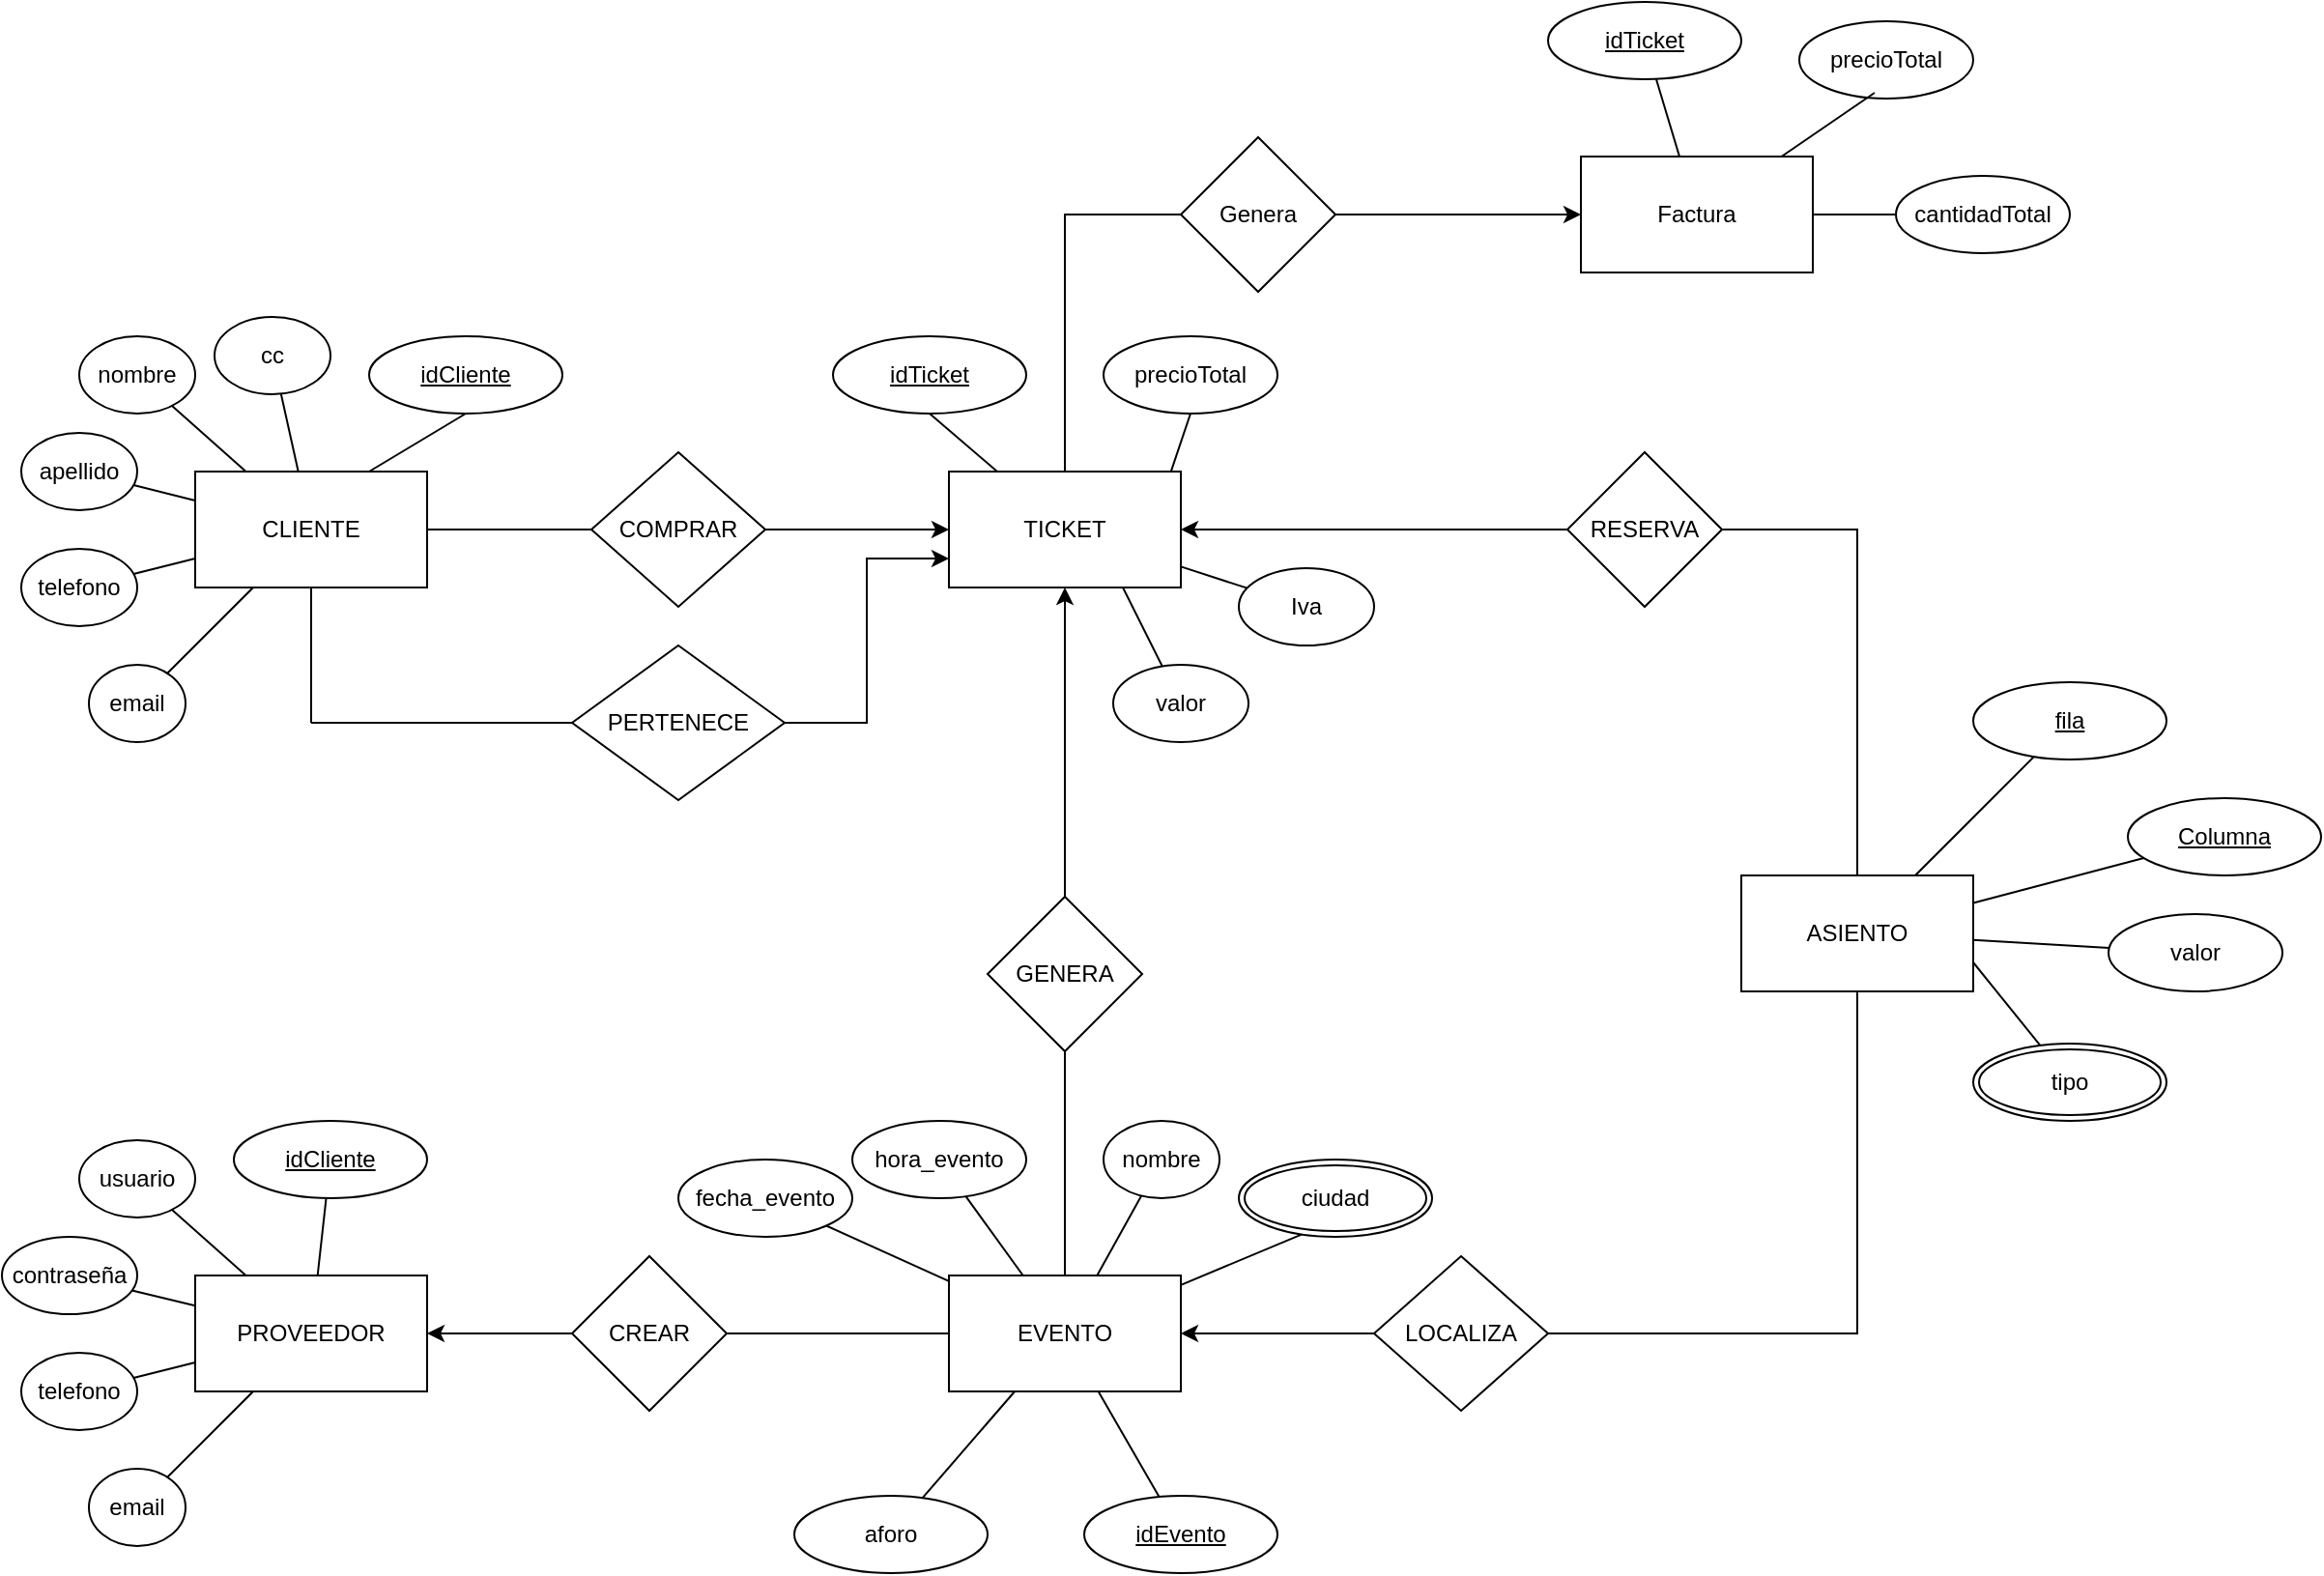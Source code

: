 <mxfile version="24.7.12">
  <diagram name="Página-1" id="E2oaRcF8iRuy7RBXwIOP">
    <mxGraphModel dx="1062" dy="2009" grid="1" gridSize="10" guides="1" tooltips="1" connect="1" arrows="1" fold="1" page="1" pageScale="1" pageWidth="827" pageHeight="1169" math="0" shadow="0">
      <root>
        <mxCell id="0" />
        <mxCell id="1" parent="0" />
        <mxCell id="DjN91AVRT0thIf156Gyv-54" value="CLIENTE" style="rounded=0;whiteSpace=wrap;html=1;" parent="1" vertex="1">
          <mxGeometry x="130" y="-877" width="120" height="60" as="geometry" />
        </mxCell>
        <mxCell id="DjN91AVRT0thIf156Gyv-55" value="nombre" style="ellipse;whiteSpace=wrap;html=1;" parent="1" vertex="1">
          <mxGeometry x="70" y="-947" width="60" height="40" as="geometry" />
        </mxCell>
        <mxCell id="DjN91AVRT0thIf156Gyv-56" value="apellido" style="ellipse;whiteSpace=wrap;html=1;" parent="1" vertex="1">
          <mxGeometry x="40" y="-897" width="60" height="40" as="geometry" />
        </mxCell>
        <mxCell id="DjN91AVRT0thIf156Gyv-57" value="telefono" style="ellipse;whiteSpace=wrap;html=1;" parent="1" vertex="1">
          <mxGeometry x="40" y="-837" width="60" height="40" as="geometry" />
        </mxCell>
        <mxCell id="DjN91AVRT0thIf156Gyv-58" value="email" style="ellipse;whiteSpace=wrap;html=1;" parent="1" vertex="1">
          <mxGeometry x="75" y="-777" width="50" height="40" as="geometry" />
        </mxCell>
        <mxCell id="DjN91AVRT0thIf156Gyv-59" value="cc" style="ellipse;whiteSpace=wrap;html=1;" parent="1" vertex="1">
          <mxGeometry x="140" y="-957" width="60" height="40" as="geometry" />
        </mxCell>
        <mxCell id="DjN91AVRT0thIf156Gyv-61" value="" style="endArrow=none;html=1;rounded=0;" parent="1" source="DjN91AVRT0thIf156Gyv-54" target="DjN91AVRT0thIf156Gyv-59" edge="1">
          <mxGeometry width="50" height="50" relative="1" as="geometry">
            <mxPoint x="240" y="-927" as="sourcePoint" />
            <mxPoint x="290" y="-977" as="targetPoint" />
          </mxGeometry>
        </mxCell>
        <mxCell id="DjN91AVRT0thIf156Gyv-62" value="" style="endArrow=none;html=1;rounded=0;" parent="1" source="DjN91AVRT0thIf156Gyv-58" target="DjN91AVRT0thIf156Gyv-54" edge="1">
          <mxGeometry width="50" height="50" relative="1" as="geometry">
            <mxPoint x="210" y="-732" as="sourcePoint" />
            <mxPoint x="260" y="-782" as="targetPoint" />
          </mxGeometry>
        </mxCell>
        <mxCell id="DjN91AVRT0thIf156Gyv-63" value="" style="endArrow=none;html=1;rounded=0;" parent="1" source="DjN91AVRT0thIf156Gyv-54" target="DjN91AVRT0thIf156Gyv-57" edge="1">
          <mxGeometry width="50" height="50" relative="1" as="geometry">
            <mxPoint x="-30" y="-737" as="sourcePoint" />
            <mxPoint x="20" y="-787" as="targetPoint" />
          </mxGeometry>
        </mxCell>
        <mxCell id="DjN91AVRT0thIf156Gyv-64" value="" style="endArrow=none;html=1;rounded=0;" parent="1" source="DjN91AVRT0thIf156Gyv-54" target="DjN91AVRT0thIf156Gyv-56" edge="1">
          <mxGeometry width="50" height="50" relative="1" as="geometry">
            <mxPoint x="-20" y="-817" as="sourcePoint" />
            <mxPoint x="30" y="-867" as="targetPoint" />
          </mxGeometry>
        </mxCell>
        <mxCell id="DjN91AVRT0thIf156Gyv-65" value="" style="endArrow=none;html=1;rounded=0;" parent="1" source="DjN91AVRT0thIf156Gyv-54" target="DjN91AVRT0thIf156Gyv-55" edge="1">
          <mxGeometry width="50" height="50" relative="1" as="geometry">
            <mxPoint x="-30" y="-887" as="sourcePoint" />
            <mxPoint x="20" y="-937" as="targetPoint" />
          </mxGeometry>
        </mxCell>
        <mxCell id="DjN91AVRT0thIf156Gyv-67" value="PROVEEDOR" style="rounded=0;whiteSpace=wrap;html=1;" parent="1" vertex="1">
          <mxGeometry x="130" y="-461" width="120" height="60" as="geometry" />
        </mxCell>
        <mxCell id="DjN91AVRT0thIf156Gyv-68" value="usuario" style="ellipse;whiteSpace=wrap;html=1;" parent="1" vertex="1">
          <mxGeometry x="70" y="-531" width="60" height="40" as="geometry" />
        </mxCell>
        <mxCell id="DjN91AVRT0thIf156Gyv-69" value="contraseña" style="ellipse;whiteSpace=wrap;html=1;" parent="1" vertex="1">
          <mxGeometry x="30" y="-481" width="70" height="40" as="geometry" />
        </mxCell>
        <mxCell id="DjN91AVRT0thIf156Gyv-70" value="telefono" style="ellipse;whiteSpace=wrap;html=1;" parent="1" vertex="1">
          <mxGeometry x="40" y="-421" width="60" height="40" as="geometry" />
        </mxCell>
        <mxCell id="DjN91AVRT0thIf156Gyv-71" value="email" style="ellipse;whiteSpace=wrap;html=1;" parent="1" vertex="1">
          <mxGeometry x="75" y="-361" width="50" height="40" as="geometry" />
        </mxCell>
        <mxCell id="DjN91AVRT0thIf156Gyv-74" value="" style="endArrow=none;html=1;rounded=0;" parent="1" source="DjN91AVRT0thIf156Gyv-71" target="DjN91AVRT0thIf156Gyv-67" edge="1">
          <mxGeometry width="50" height="50" relative="1" as="geometry">
            <mxPoint x="210" y="-316" as="sourcePoint" />
            <mxPoint x="260" y="-366" as="targetPoint" />
          </mxGeometry>
        </mxCell>
        <mxCell id="DjN91AVRT0thIf156Gyv-75" value="" style="endArrow=none;html=1;rounded=0;" parent="1" source="DjN91AVRT0thIf156Gyv-67" target="DjN91AVRT0thIf156Gyv-70" edge="1">
          <mxGeometry width="50" height="50" relative="1" as="geometry">
            <mxPoint x="-30" y="-321" as="sourcePoint" />
            <mxPoint x="20" y="-371" as="targetPoint" />
          </mxGeometry>
        </mxCell>
        <mxCell id="DjN91AVRT0thIf156Gyv-76" value="" style="endArrow=none;html=1;rounded=0;" parent="1" source="DjN91AVRT0thIf156Gyv-67" target="DjN91AVRT0thIf156Gyv-69" edge="1">
          <mxGeometry width="50" height="50" relative="1" as="geometry">
            <mxPoint x="-20" y="-401" as="sourcePoint" />
            <mxPoint x="30" y="-451" as="targetPoint" />
          </mxGeometry>
        </mxCell>
        <mxCell id="DjN91AVRT0thIf156Gyv-77" value="" style="endArrow=none;html=1;rounded=0;" parent="1" source="DjN91AVRT0thIf156Gyv-67" target="DjN91AVRT0thIf156Gyv-68" edge="1">
          <mxGeometry width="50" height="50" relative="1" as="geometry">
            <mxPoint x="-30" y="-471" as="sourcePoint" />
            <mxPoint x="20" y="-521" as="targetPoint" />
          </mxGeometry>
        </mxCell>
        <mxCell id="DjN91AVRT0thIf156Gyv-81" value="EVENTO" style="rounded=0;whiteSpace=wrap;html=1;" parent="1" vertex="1">
          <mxGeometry x="520" y="-461" width="120" height="60" as="geometry" />
        </mxCell>
        <mxCell id="eWEzGJu4D4ggbEUcgk6m-33" style="edgeStyle=orthogonalEdgeStyle;rounded=0;orthogonalLoop=1;jettySize=auto;html=1;" edge="1" parent="1" source="DjN91AVRT0thIf156Gyv-82" target="DjN91AVRT0thIf156Gyv-67">
          <mxGeometry relative="1" as="geometry" />
        </mxCell>
        <mxCell id="DjN91AVRT0thIf156Gyv-82" value="CREAR" style="rhombus;whiteSpace=wrap;html=1;" parent="1" vertex="1">
          <mxGeometry x="325" y="-471" width="80" height="80" as="geometry" />
        </mxCell>
        <mxCell id="DjN91AVRT0thIf156Gyv-83" value="" style="endArrow=none;html=1;rounded=0;exitX=1;exitY=0.5;exitDx=0;exitDy=0;" parent="1" target="DjN91AVRT0thIf156Gyv-81" edge="1" source="DjN91AVRT0thIf156Gyv-82">
          <mxGeometry width="50" height="50" relative="1" as="geometry">
            <mxPoint x="420" y="-431" as="sourcePoint" />
            <mxPoint x="480" y="-511" as="targetPoint" />
          </mxGeometry>
        </mxCell>
        <mxCell id="eWEzGJu4D4ggbEUcgk6m-37" style="edgeStyle=orthogonalEdgeStyle;rounded=0;orthogonalLoop=1;jettySize=auto;html=1;entryX=0;entryY=0.5;entryDx=0;entryDy=0;endArrow=none;endFill=0;" edge="1" parent="1" source="DjN91AVRT0thIf156Gyv-85" target="eWEzGJu4D4ggbEUcgk6m-36">
          <mxGeometry relative="1" as="geometry">
            <Array as="points">
              <mxPoint x="580" y="-1010" />
            </Array>
          </mxGeometry>
        </mxCell>
        <mxCell id="DjN91AVRT0thIf156Gyv-85" value="TICKET" style="rounded=0;whiteSpace=wrap;html=1;" parent="1" vertex="1">
          <mxGeometry x="520" y="-877" width="120" height="60" as="geometry" />
        </mxCell>
        <mxCell id="eWEzGJu4D4ggbEUcgk6m-25" style="edgeStyle=orthogonalEdgeStyle;rounded=0;orthogonalLoop=1;jettySize=auto;html=1;" edge="1" parent="1" source="DjN91AVRT0thIf156Gyv-86" target="DjN91AVRT0thIf156Gyv-85">
          <mxGeometry relative="1" as="geometry" />
        </mxCell>
        <mxCell id="DjN91AVRT0thIf156Gyv-86" value="COMPRAR" style="rhombus;whiteSpace=wrap;html=1;" parent="1" vertex="1">
          <mxGeometry x="335" y="-887" width="90" height="80" as="geometry" />
        </mxCell>
        <mxCell id="DjN91AVRT0thIf156Gyv-87" value="" style="endArrow=none;html=1;rounded=0;fontStyle=1" parent="1" source="DjN91AVRT0thIf156Gyv-54" target="DjN91AVRT0thIf156Gyv-86" edge="1">
          <mxGeometry width="50" height="50" relative="1" as="geometry">
            <mxPoint x="260" y="-927.5" as="sourcePoint" />
            <mxPoint x="350" y="-927.5" as="targetPoint" />
          </mxGeometry>
        </mxCell>
        <mxCell id="DjN91AVRT0thIf156Gyv-89" value="nombre" style="ellipse;whiteSpace=wrap;html=1;" parent="1" vertex="1">
          <mxGeometry x="600" y="-541" width="60" height="40" as="geometry" />
        </mxCell>
        <mxCell id="DjN91AVRT0thIf156Gyv-90" value="fecha_evento" style="ellipse;whiteSpace=wrap;html=1;" parent="1" vertex="1">
          <mxGeometry x="380" y="-521" width="90" height="40" as="geometry" />
        </mxCell>
        <mxCell id="DjN91AVRT0thIf156Gyv-97" value="" style="endArrow=none;html=1;rounded=0;" parent="1" source="DjN91AVRT0thIf156Gyv-81" target="DjN91AVRT0thIf156Gyv-90" edge="1">
          <mxGeometry width="50" height="50" relative="1" as="geometry">
            <mxPoint x="740" y="-446" as="sourcePoint" />
            <mxPoint x="640" y="-451" as="targetPoint" />
          </mxGeometry>
        </mxCell>
        <mxCell id="DjN91AVRT0thIf156Gyv-98" value="" style="endArrow=none;html=1;rounded=0;" parent="1" source="DjN91AVRT0thIf156Gyv-81" target="DjN91AVRT0thIf156Gyv-89" edge="1">
          <mxGeometry width="50" height="50" relative="1" as="geometry">
            <mxPoint x="766" y="-461" as="sourcePoint" />
            <mxPoint x="630" y="-521" as="targetPoint" />
          </mxGeometry>
        </mxCell>
        <mxCell id="DjN91AVRT0thIf156Gyv-112" value="" style="endArrow=none;html=1;rounded=0;entryX=0.348;entryY=0.946;entryDx=0;entryDy=0;entryPerimeter=0;" parent="1" source="DjN91AVRT0thIf156Gyv-81" target="eWEzGJu4D4ggbEUcgk6m-49" edge="1">
          <mxGeometry width="50" height="50" relative="1" as="geometry">
            <mxPoint x="593" y="-451" as="sourcePoint" />
            <mxPoint x="686.721" y="-488.384" as="targetPoint" />
          </mxGeometry>
        </mxCell>
        <mxCell id="DjN91AVRT0thIf156Gyv-114" value="hora_evento" style="ellipse;whiteSpace=wrap;html=1;" parent="1" vertex="1">
          <mxGeometry x="470" y="-541" width="90" height="40" as="geometry" />
        </mxCell>
        <mxCell id="DjN91AVRT0thIf156Gyv-115" value="" style="endArrow=none;html=1;rounded=0;" parent="1" source="DjN91AVRT0thIf156Gyv-81" target="DjN91AVRT0thIf156Gyv-114" edge="1">
          <mxGeometry width="50" height="50" relative="1" as="geometry">
            <mxPoint x="630" y="-380" as="sourcePoint" />
            <mxPoint x="620" y="-331" as="targetPoint" />
          </mxGeometry>
        </mxCell>
        <mxCell id="eWEzGJu4D4ggbEUcgk6m-30" style="edgeStyle=orthogonalEdgeStyle;rounded=0;orthogonalLoop=1;jettySize=auto;html=1;" edge="1" parent="1" source="DjN91AVRT0thIf156Gyv-117" target="DjN91AVRT0thIf156Gyv-85">
          <mxGeometry relative="1" as="geometry" />
        </mxCell>
        <mxCell id="DjN91AVRT0thIf156Gyv-117" value="GENERA" style="rhombus;whiteSpace=wrap;html=1;" parent="1" vertex="1">
          <mxGeometry x="540" y="-657" width="80" height="80" as="geometry" />
        </mxCell>
        <mxCell id="DjN91AVRT0thIf156Gyv-119" value="" style="endArrow=none;html=1;rounded=0;" parent="1" source="DjN91AVRT0thIf156Gyv-81" target="DjN91AVRT0thIf156Gyv-117" edge="1">
          <mxGeometry width="50" height="50" relative="1" as="geometry">
            <mxPoint x="475" y="-502" as="sourcePoint" />
            <mxPoint x="570" y="-502" as="targetPoint" />
          </mxGeometry>
        </mxCell>
        <mxCell id="DjN91AVRT0thIf156Gyv-122" value="ASIENTO" style="rounded=0;whiteSpace=wrap;html=1;" parent="1" vertex="1">
          <mxGeometry x="930" y="-668" width="120" height="60" as="geometry" />
        </mxCell>
        <mxCell id="eWEzGJu4D4ggbEUcgk6m-32" style="edgeStyle=orthogonalEdgeStyle;rounded=0;orthogonalLoop=1;jettySize=auto;html=1;" edge="1" parent="1" source="DjN91AVRT0thIf156Gyv-123" target="DjN91AVRT0thIf156Gyv-81">
          <mxGeometry relative="1" as="geometry" />
        </mxCell>
        <mxCell id="eWEzGJu4D4ggbEUcgk6m-53" style="edgeStyle=orthogonalEdgeStyle;rounded=0;orthogonalLoop=1;jettySize=auto;html=1;endArrow=none;endFill=0;" edge="1" parent="1" source="DjN91AVRT0thIf156Gyv-123" target="DjN91AVRT0thIf156Gyv-122">
          <mxGeometry relative="1" as="geometry" />
        </mxCell>
        <mxCell id="DjN91AVRT0thIf156Gyv-123" value="LOCALIZA" style="rhombus;whiteSpace=wrap;html=1;" parent="1" vertex="1">
          <mxGeometry x="740" y="-471" width="90" height="80" as="geometry" />
        </mxCell>
        <mxCell id="DjN91AVRT0thIf156Gyv-124" value="aforo" style="ellipse;whiteSpace=wrap;html=1;" parent="1" vertex="1">
          <mxGeometry x="440" y="-347" width="100" height="40" as="geometry" />
        </mxCell>
        <mxCell id="DjN91AVRT0thIf156Gyv-125" style="edgeStyle=orthogonalEdgeStyle;rounded=0;orthogonalLoop=1;jettySize=auto;html=1;exitX=0.5;exitY=1;exitDx=0;exitDy=0;" parent="1" source="DjN91AVRT0thIf156Gyv-114" target="DjN91AVRT0thIf156Gyv-114" edge="1">
          <mxGeometry relative="1" as="geometry" />
        </mxCell>
        <mxCell id="DjN91AVRT0thIf156Gyv-127" value="" style="endArrow=none;html=1;rounded=0;" parent="1" source="DjN91AVRT0thIf156Gyv-81" target="DjN91AVRT0thIf156Gyv-124" edge="1">
          <mxGeometry width="50" height="50" relative="1" as="geometry">
            <mxPoint x="1050" y="-403" as="sourcePoint" />
            <mxPoint x="1122" y="-374" as="targetPoint" />
          </mxGeometry>
        </mxCell>
        <mxCell id="eWEzGJu4D4ggbEUcgk6m-31" style="edgeStyle=orthogonalEdgeStyle;rounded=0;orthogonalLoop=1;jettySize=auto;html=1;entryX=1;entryY=0.5;entryDx=0;entryDy=0;" edge="1" parent="1" source="DjN91AVRT0thIf156Gyv-131" target="DjN91AVRT0thIf156Gyv-85">
          <mxGeometry relative="1" as="geometry" />
        </mxCell>
        <mxCell id="eWEzGJu4D4ggbEUcgk6m-51" style="edgeStyle=orthogonalEdgeStyle;rounded=0;orthogonalLoop=1;jettySize=auto;html=1;endArrow=none;endFill=0;" edge="1" parent="1" source="DjN91AVRT0thIf156Gyv-131" target="DjN91AVRT0thIf156Gyv-122">
          <mxGeometry relative="1" as="geometry" />
        </mxCell>
        <mxCell id="DjN91AVRT0thIf156Gyv-131" value="RESERVA" style="rhombus;whiteSpace=wrap;html=1;" parent="1" vertex="1">
          <mxGeometry x="840" y="-887" width="80" height="80" as="geometry" />
        </mxCell>
        <mxCell id="DjN91AVRT0thIf156Gyv-134" value="valor" style="ellipse;whiteSpace=wrap;html=1;" parent="1" vertex="1">
          <mxGeometry x="605" y="-777" width="70" height="40" as="geometry" />
        </mxCell>
        <mxCell id="eWEzGJu4D4ggbEUcgk6m-2" value="valor" style="ellipse;whiteSpace=wrap;html=1;" vertex="1" parent="1">
          <mxGeometry x="1120" y="-648" width="90" height="40" as="geometry" />
        </mxCell>
        <mxCell id="eWEzGJu4D4ggbEUcgk6m-4" value="" style="endArrow=none;html=1;rounded=0;" edge="1" parent="1" source="DjN91AVRT0thIf156Gyv-122" target="eWEzGJu4D4ggbEUcgk6m-2">
          <mxGeometry width="50" height="50" relative="1" as="geometry">
            <mxPoint x="1050" y="-357" as="sourcePoint" />
            <mxPoint x="1110" y="-362" as="targetPoint" />
          </mxGeometry>
        </mxCell>
        <mxCell id="eWEzGJu4D4ggbEUcgk6m-6" value="" style="endArrow=none;html=1;rounded=0;exitX=1;exitY=0.75;exitDx=0;exitDy=0;" edge="1" parent="1" source="DjN91AVRT0thIf156Gyv-122" target="eWEzGJu4D4ggbEUcgk6m-48">
          <mxGeometry width="50" height="50" relative="1" as="geometry">
            <mxPoint x="990" y="-322" as="sourcePoint" />
            <mxPoint x="915" y="-282" as="targetPoint" />
          </mxGeometry>
        </mxCell>
        <mxCell id="eWEzGJu4D4ggbEUcgk6m-7" value="Iva" style="ellipse;whiteSpace=wrap;html=1;" vertex="1" parent="1">
          <mxGeometry x="670" y="-827" width="70" height="40" as="geometry" />
        </mxCell>
        <mxCell id="eWEzGJu4D4ggbEUcgk6m-8" value="precioTotal" style="ellipse;whiteSpace=wrap;html=1;" vertex="1" parent="1">
          <mxGeometry x="600" y="-947" width="90" height="40" as="geometry" />
        </mxCell>
        <mxCell id="eWEzGJu4D4ggbEUcgk6m-9" value="idTicket" style="ellipse;whiteSpace=wrap;html=1;align=center;fontStyle=4;" vertex="1" parent="1">
          <mxGeometry x="460" y="-947" width="100" height="40" as="geometry" />
        </mxCell>
        <mxCell id="eWEzGJu4D4ggbEUcgk6m-10" value="idCliente" style="ellipse;whiteSpace=wrap;html=1;align=center;fontStyle=4;" vertex="1" parent="1">
          <mxGeometry x="220" y="-947" width="100" height="40" as="geometry" />
        </mxCell>
        <mxCell id="eWEzGJu4D4ggbEUcgk6m-11" value="" style="endArrow=none;html=1;rounded=0;exitX=0.5;exitY=1;exitDx=0;exitDy=0;" edge="1" parent="1" source="eWEzGJu4D4ggbEUcgk6m-9" target="DjN91AVRT0thIf156Gyv-85">
          <mxGeometry relative="1" as="geometry">
            <mxPoint x="460" y="-817" as="sourcePoint" />
            <mxPoint x="620" y="-817" as="targetPoint" />
          </mxGeometry>
        </mxCell>
        <mxCell id="eWEzGJu4D4ggbEUcgk6m-14" value="" style="endArrow=none;html=1;rounded=0;exitX=0.5;exitY=1;exitDx=0;exitDy=0;entryX=0.957;entryY=0.003;entryDx=0;entryDy=0;entryPerimeter=0;" edge="1" parent="1" source="eWEzGJu4D4ggbEUcgk6m-8" target="DjN91AVRT0thIf156Gyv-85">
          <mxGeometry relative="1" as="geometry">
            <mxPoint x="620" y="-907" as="sourcePoint" />
            <mxPoint x="620" y="-867" as="targetPoint" />
          </mxGeometry>
        </mxCell>
        <mxCell id="eWEzGJu4D4ggbEUcgk6m-15" value="" style="endArrow=none;html=1;rounded=0;entryX=0.5;entryY=1;entryDx=0;entryDy=0;exitX=0.75;exitY=0;exitDx=0;exitDy=0;" edge="1" parent="1" source="DjN91AVRT0thIf156Gyv-54" target="eWEzGJu4D4ggbEUcgk6m-10">
          <mxGeometry width="50" height="50" relative="1" as="geometry">
            <mxPoint x="197" y="-867" as="sourcePoint" />
            <mxPoint x="192" y="-907" as="targetPoint" />
          </mxGeometry>
        </mxCell>
        <mxCell id="eWEzGJu4D4ggbEUcgk6m-16" value="idCliente" style="ellipse;whiteSpace=wrap;html=1;align=center;fontStyle=4;" vertex="1" parent="1">
          <mxGeometry x="150" y="-541" width="100" height="40" as="geometry" />
        </mxCell>
        <mxCell id="eWEzGJu4D4ggbEUcgk6m-17" value="" style="endArrow=none;html=1;rounded=0;" edge="1" parent="1" source="DjN91AVRT0thIf156Gyv-67" target="eWEzGJu4D4ggbEUcgk6m-16">
          <mxGeometry width="50" height="50" relative="1" as="geometry">
            <mxPoint x="166" y="-451" as="sourcePoint" />
            <mxPoint x="128" y="-485" as="targetPoint" />
          </mxGeometry>
        </mxCell>
        <mxCell id="eWEzGJu4D4ggbEUcgk6m-18" value="idEvento" style="ellipse;whiteSpace=wrap;html=1;align=center;fontStyle=4;" vertex="1" parent="1">
          <mxGeometry x="590" y="-347" width="100" height="40" as="geometry" />
        </mxCell>
        <mxCell id="eWEzGJu4D4ggbEUcgk6m-19" value="" style="endArrow=none;html=1;rounded=0;" edge="1" parent="1" source="DjN91AVRT0thIf156Gyv-81" target="eWEzGJu4D4ggbEUcgk6m-18">
          <mxGeometry width="50" height="50" relative="1" as="geometry">
            <mxPoint x="564" y="-391" as="sourcePoint" />
            <mxPoint x="516" y="-336" as="targetPoint" />
          </mxGeometry>
        </mxCell>
        <mxCell id="eWEzGJu4D4ggbEUcgk6m-20" value="fila" style="ellipse;whiteSpace=wrap;html=1;align=center;fontStyle=4;" vertex="1" parent="1">
          <mxGeometry x="1050" y="-768" width="100" height="40" as="geometry" />
        </mxCell>
        <mxCell id="eWEzGJu4D4ggbEUcgk6m-22" value="Columna" style="ellipse;whiteSpace=wrap;html=1;align=center;fontStyle=4;" vertex="1" parent="1">
          <mxGeometry x="1130" y="-708" width="100" height="40" as="geometry" />
        </mxCell>
        <mxCell id="eWEzGJu4D4ggbEUcgk6m-23" value="" style="endArrow=none;html=1;rounded=0;" edge="1" parent="1" source="DjN91AVRT0thIf156Gyv-122" target="eWEzGJu4D4ggbEUcgk6m-20">
          <mxGeometry width="50" height="50" relative="1" as="geometry">
            <mxPoint x="990" y="-322" as="sourcePoint" />
            <mxPoint x="1020" y="-278" as="targetPoint" />
          </mxGeometry>
        </mxCell>
        <mxCell id="eWEzGJu4D4ggbEUcgk6m-24" value="" style="endArrow=none;html=1;rounded=0;" edge="1" parent="1" source="DjN91AVRT0thIf156Gyv-122" target="eWEzGJu4D4ggbEUcgk6m-22">
          <mxGeometry width="50" height="50" relative="1" as="geometry">
            <mxPoint x="1050" y="-356" as="sourcePoint" />
            <mxPoint x="1101" y="-359" as="targetPoint" />
          </mxGeometry>
        </mxCell>
        <mxCell id="eWEzGJu4D4ggbEUcgk6m-27" style="edgeStyle=orthogonalEdgeStyle;rounded=0;orthogonalLoop=1;jettySize=auto;html=1;entryX=0;entryY=0.75;entryDx=0;entryDy=0;" edge="1" parent="1" source="eWEzGJu4D4ggbEUcgk6m-26" target="DjN91AVRT0thIf156Gyv-85">
          <mxGeometry relative="1" as="geometry" />
        </mxCell>
        <mxCell id="eWEzGJu4D4ggbEUcgk6m-26" value="PERTENECE" style="rhombus;whiteSpace=wrap;html=1;" vertex="1" parent="1">
          <mxGeometry x="325" y="-787" width="110" height="80" as="geometry" />
        </mxCell>
        <mxCell id="eWEzGJu4D4ggbEUcgk6m-28" value="" style="endArrow=none;html=1;rounded=0;fontStyle=1" edge="1" parent="1" target="eWEzGJu4D4ggbEUcgk6m-26">
          <mxGeometry width="50" height="50" relative="1" as="geometry">
            <mxPoint x="190" y="-747" as="sourcePoint" />
            <mxPoint x="325" y="-747.34" as="targetPoint" />
          </mxGeometry>
        </mxCell>
        <mxCell id="eWEzGJu4D4ggbEUcgk6m-29" value="" style="endArrow=none;html=1;rounded=0;fontStyle=1;entryX=0.5;entryY=1;entryDx=0;entryDy=0;" edge="1" parent="1" target="DjN91AVRT0thIf156Gyv-54">
          <mxGeometry width="50" height="50" relative="1" as="geometry">
            <mxPoint x="190" y="-747" as="sourcePoint" />
            <mxPoint x="335" y="-737" as="targetPoint" />
          </mxGeometry>
        </mxCell>
        <mxCell id="eWEzGJu4D4ggbEUcgk6m-34" value="" style="endArrow=none;html=1;rounded=0;" edge="1" parent="1" source="eWEzGJu4D4ggbEUcgk6m-7" target="DjN91AVRT0thIf156Gyv-85">
          <mxGeometry relative="1" as="geometry">
            <mxPoint x="705" y="-897" as="sourcePoint" />
            <mxPoint x="645" y="-867" as="targetPoint" />
          </mxGeometry>
        </mxCell>
        <mxCell id="eWEzGJu4D4ggbEUcgk6m-35" value="" style="endArrow=none;html=1;rounded=0;entryX=0.75;entryY=1;entryDx=0;entryDy=0;" edge="1" parent="1" source="DjN91AVRT0thIf156Gyv-134" target="DjN91AVRT0thIf156Gyv-85">
          <mxGeometry relative="1" as="geometry">
            <mxPoint x="714" y="-797" as="sourcePoint" />
            <mxPoint x="650" y="-818" as="targetPoint" />
          </mxGeometry>
        </mxCell>
        <mxCell id="eWEzGJu4D4ggbEUcgk6m-40" style="edgeStyle=orthogonalEdgeStyle;rounded=0;orthogonalLoop=1;jettySize=auto;html=1;endArrow=classic;endFill=1;" edge="1" parent="1" source="eWEzGJu4D4ggbEUcgk6m-36" target="eWEzGJu4D4ggbEUcgk6m-39">
          <mxGeometry relative="1" as="geometry" />
        </mxCell>
        <mxCell id="eWEzGJu4D4ggbEUcgk6m-36" value="Genera" style="rhombus;whiteSpace=wrap;html=1;" vertex="1" parent="1">
          <mxGeometry x="640" y="-1050" width="80" height="80" as="geometry" />
        </mxCell>
        <mxCell id="eWEzGJu4D4ggbEUcgk6m-39" value="Factura" style="rounded=0;whiteSpace=wrap;html=1;" vertex="1" parent="1">
          <mxGeometry x="847" y="-1040" width="120" height="60" as="geometry" />
        </mxCell>
        <mxCell id="eWEzGJu4D4ggbEUcgk6m-41" value="idTicket" style="ellipse;whiteSpace=wrap;html=1;align=center;fontStyle=4;" vertex="1" parent="1">
          <mxGeometry x="830" y="-1120" width="100" height="40" as="geometry" />
        </mxCell>
        <mxCell id="eWEzGJu4D4ggbEUcgk6m-42" value="" style="endArrow=none;html=1;rounded=0;" edge="1" parent="1" source="eWEzGJu4D4ggbEUcgk6m-41" target="eWEzGJu4D4ggbEUcgk6m-39">
          <mxGeometry relative="1" as="geometry">
            <mxPoint x="715" y="-827" as="sourcePoint" />
            <mxPoint x="655" y="-797" as="targetPoint" />
          </mxGeometry>
        </mxCell>
        <mxCell id="eWEzGJu4D4ggbEUcgk6m-44" value="precioTotal" style="ellipse;whiteSpace=wrap;html=1;" vertex="1" parent="1">
          <mxGeometry x="960" y="-1110" width="90" height="40" as="geometry" />
        </mxCell>
        <mxCell id="eWEzGJu4D4ggbEUcgk6m-45" value="" style="endArrow=none;html=1;rounded=0;exitX=0.433;exitY=0.925;exitDx=0;exitDy=0;exitPerimeter=0;" edge="1" parent="1" source="eWEzGJu4D4ggbEUcgk6m-44" target="eWEzGJu4D4ggbEUcgk6m-39">
          <mxGeometry relative="1" as="geometry">
            <mxPoint x="896" y="-1070" as="sourcePoint" />
            <mxPoint x="908" y="-1030" as="targetPoint" />
          </mxGeometry>
        </mxCell>
        <mxCell id="eWEzGJu4D4ggbEUcgk6m-46" value="cantidadTotal" style="ellipse;whiteSpace=wrap;html=1;" vertex="1" parent="1">
          <mxGeometry x="1010" y="-1030" width="90" height="40" as="geometry" />
        </mxCell>
        <mxCell id="eWEzGJu4D4ggbEUcgk6m-47" value="" style="endArrow=none;html=1;rounded=0;entryX=1;entryY=0.5;entryDx=0;entryDy=0;" edge="1" parent="1" source="eWEzGJu4D4ggbEUcgk6m-46" target="eWEzGJu4D4ggbEUcgk6m-39">
          <mxGeometry relative="1" as="geometry">
            <mxPoint x="1009" y="-1063" as="sourcePoint" />
            <mxPoint x="961" y="-1030" as="targetPoint" />
          </mxGeometry>
        </mxCell>
        <mxCell id="eWEzGJu4D4ggbEUcgk6m-48" value="tipo" style="ellipse;shape=doubleEllipse;margin=3;whiteSpace=wrap;html=1;align=center;" vertex="1" parent="1">
          <mxGeometry x="1050" y="-581" width="100" height="40" as="geometry" />
        </mxCell>
        <mxCell id="eWEzGJu4D4ggbEUcgk6m-49" value="ciudad" style="ellipse;shape=doubleEllipse;margin=3;whiteSpace=wrap;html=1;align=center;" vertex="1" parent="1">
          <mxGeometry x="670" y="-521" width="100" height="40" as="geometry" />
        </mxCell>
      </root>
    </mxGraphModel>
  </diagram>
</mxfile>
